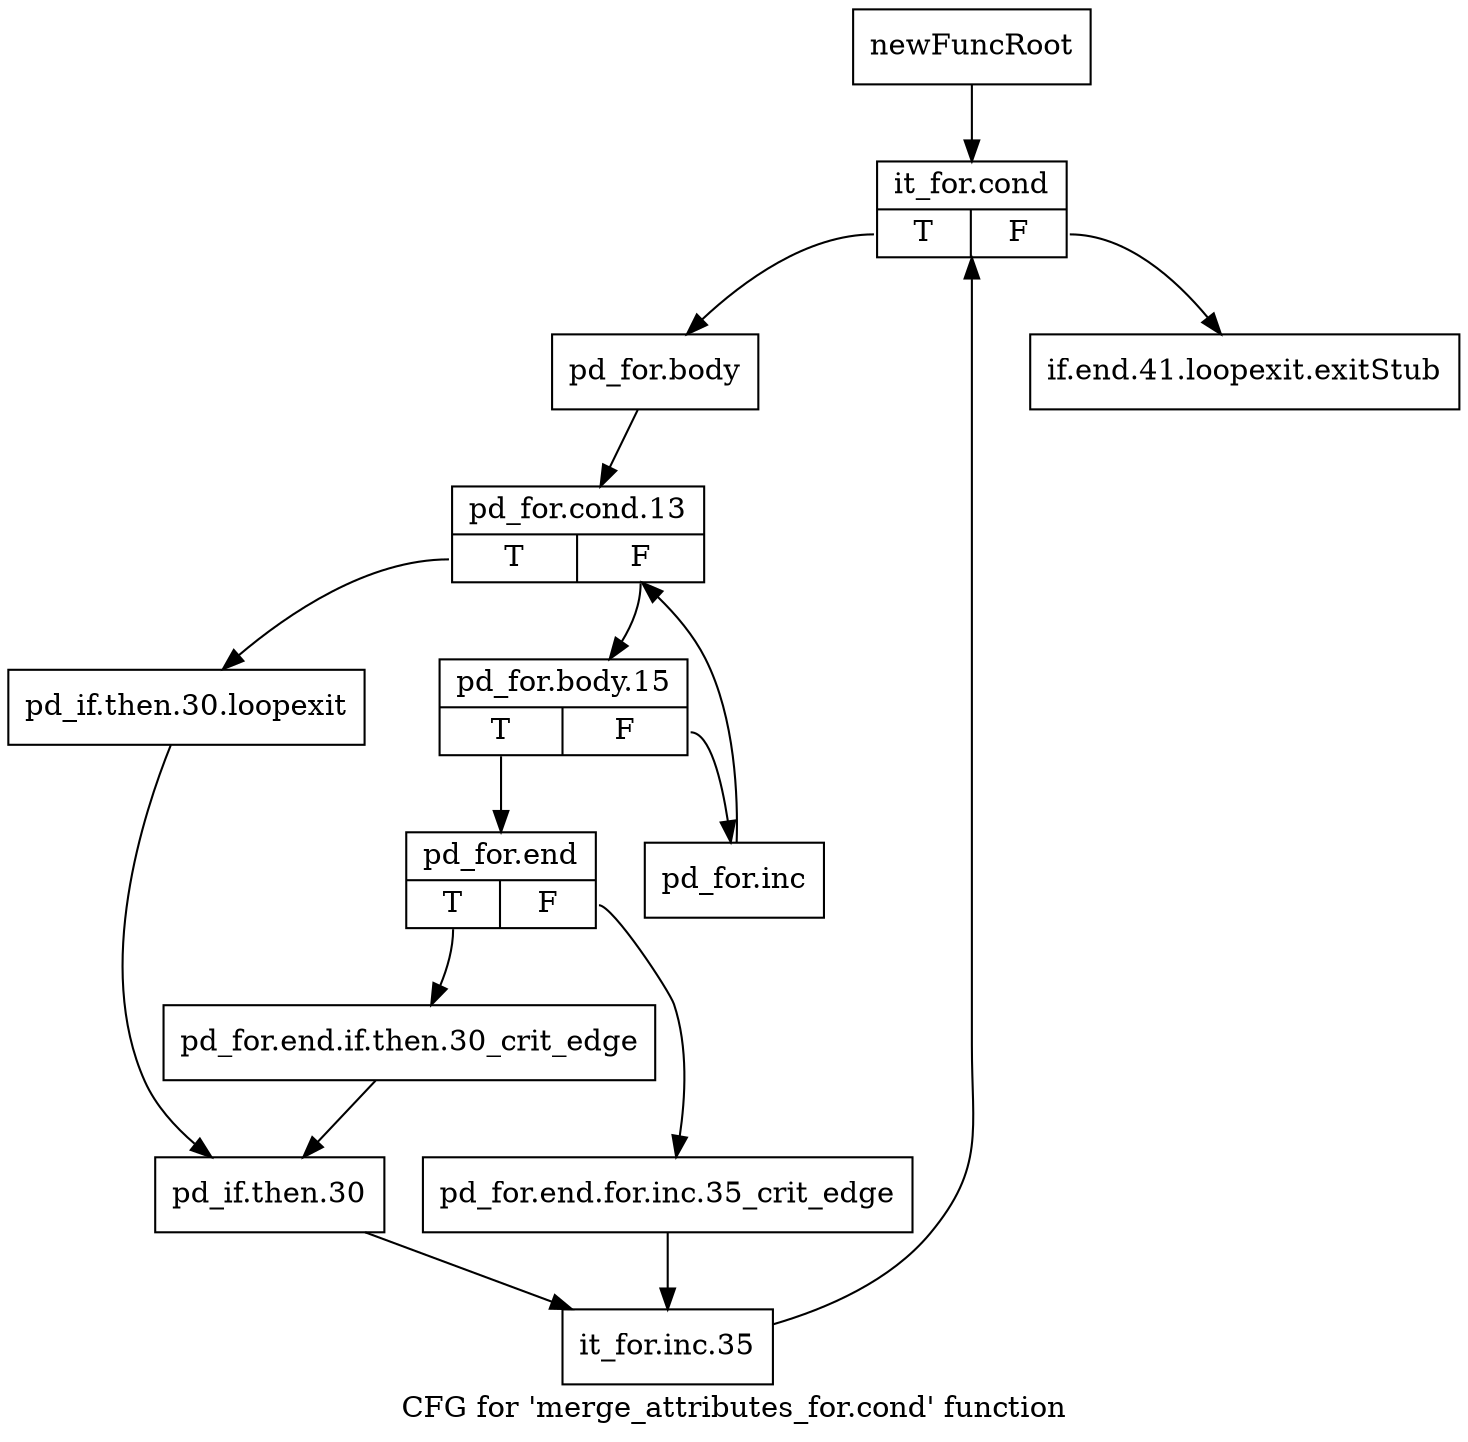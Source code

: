 digraph "CFG for 'merge_attributes_for.cond' function" {
	label="CFG for 'merge_attributes_for.cond' function";

	Node0xc499750 [shape=record,label="{newFuncRoot}"];
	Node0xc499750 -> Node0xc4dd420;
	Node0xc4dd3d0 [shape=record,label="{if.end.41.loopexit.exitStub}"];
	Node0xc4dd420 [shape=record,label="{it_for.cond|{<s0>T|<s1>F}}"];
	Node0xc4dd420:s0 -> Node0xc4dd870;
	Node0xc4dd420:s1 -> Node0xc4dd3d0;
	Node0xc4dd870 [shape=record,label="{pd_for.body}"];
	Node0xc4dd870 -> Node0xc4dd8c0;
	Node0xc4dd8c0 [shape=record,label="{pd_for.cond.13|{<s0>T|<s1>F}}"];
	Node0xc4dd8c0:s0 -> Node0xc4ddaa0;
	Node0xc4dd8c0:s1 -> Node0xc4dd910;
	Node0xc4dd910 [shape=record,label="{pd_for.body.15|{<s0>T|<s1>F}}"];
	Node0xc4dd910:s0 -> Node0xc4dd9b0;
	Node0xc4dd910:s1 -> Node0xc4dd960;
	Node0xc4dd960 [shape=record,label="{pd_for.inc}"];
	Node0xc4dd960 -> Node0xc4dd8c0;
	Node0xc4dd9b0 [shape=record,label="{pd_for.end|{<s0>T|<s1>F}}"];
	Node0xc4dd9b0:s0 -> Node0xc4dda50;
	Node0xc4dd9b0:s1 -> Node0xc4dda00;
	Node0xc4dda00 [shape=record,label="{pd_for.end.for.inc.35_crit_edge}"];
	Node0xc4dda00 -> Node0xc4ddb40;
	Node0xc4dda50 [shape=record,label="{pd_for.end.if.then.30_crit_edge}"];
	Node0xc4dda50 -> Node0xc4ddaf0;
	Node0xc4ddaa0 [shape=record,label="{pd_if.then.30.loopexit}"];
	Node0xc4ddaa0 -> Node0xc4ddaf0;
	Node0xc4ddaf0 [shape=record,label="{pd_if.then.30}"];
	Node0xc4ddaf0 -> Node0xc4ddb40;
	Node0xc4ddb40 [shape=record,label="{it_for.inc.35}"];
	Node0xc4ddb40 -> Node0xc4dd420;
}
